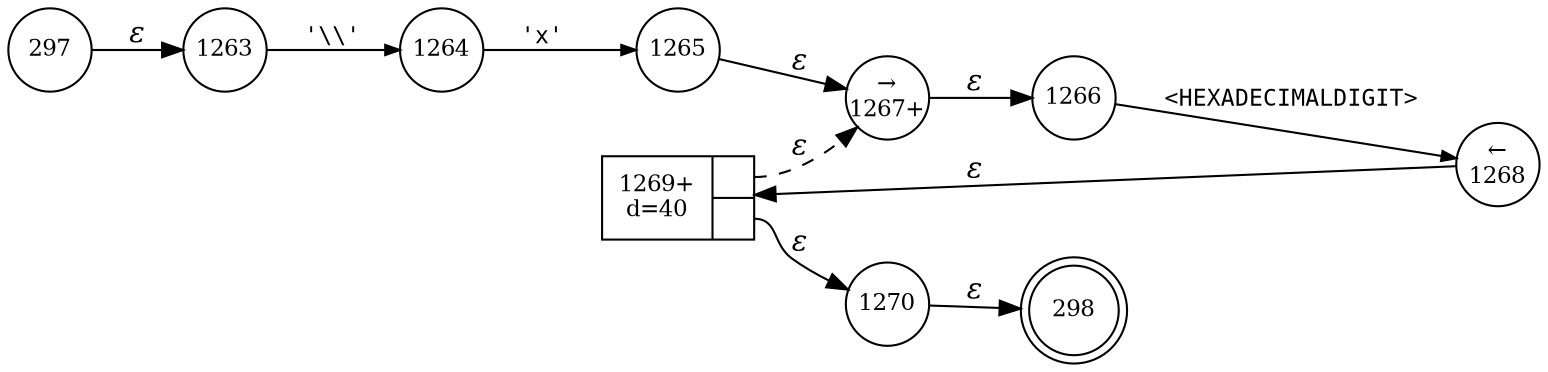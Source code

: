 digraph ATN {
rankdir=LR;
s298[fontsize=11, label="298", shape=doublecircle, fixedsize=true, width=.6];
s1264[fontsize=11,label="1264", shape=circle, fixedsize=true, width=.55, peripheries=1];
s1265[fontsize=11,label="1265", shape=circle, fixedsize=true, width=.55, peripheries=1];
s1266[fontsize=11,label="1266", shape=circle, fixedsize=true, width=.55, peripheries=1];
s1267[fontsize=11,label="&rarr;\n1267+", shape=circle, fixedsize=true, width=.55, peripheries=1];
s1268[fontsize=11,label="&larr;\n1268", shape=circle, fixedsize=true, width=.55, peripheries=1];
s1269[fontsize=11,label="{1269+\nd=40|{<p0>|<p1>}}", shape=record, fixedsize=false, peripheries=1];
s1270[fontsize=11,label="1270", shape=circle, fixedsize=true, width=.55, peripheries=1];
s297[fontsize=11,label="297", shape=circle, fixedsize=true, width=.55, peripheries=1];
s1263[fontsize=11,label="1263", shape=circle, fixedsize=true, width=.55, peripheries=1];
s297 -> s1263 [fontname="Times-Italic", label="&epsilon;"];
s1263 -> s1264 [fontsize=11, fontname="Courier", arrowsize=.7, label = "'\\\\'", arrowhead = normal];
s1264 -> s1265 [fontsize=11, fontname="Courier", arrowsize=.7, label = "'x'", arrowhead = normal];
s1265 -> s1267 [fontname="Times-Italic", label="&epsilon;"];
s1267 -> s1266 [fontname="Times-Italic", label="&epsilon;"];
s1266 -> s1268 [fontsize=11, fontname="Courier", arrowsize=.7, label = "<HEXADECIMALDIGIT>", arrowhead = normal];
s1268 -> s1269 [fontname="Times-Italic", label="&epsilon;"];
s1269:p0 -> s1267 [fontname="Times-Italic", label="&epsilon;", style="dashed"];
s1269:p1 -> s1270 [fontname="Times-Italic", label="&epsilon;"];
s1270 -> s298 [fontname="Times-Italic", label="&epsilon;"];
}